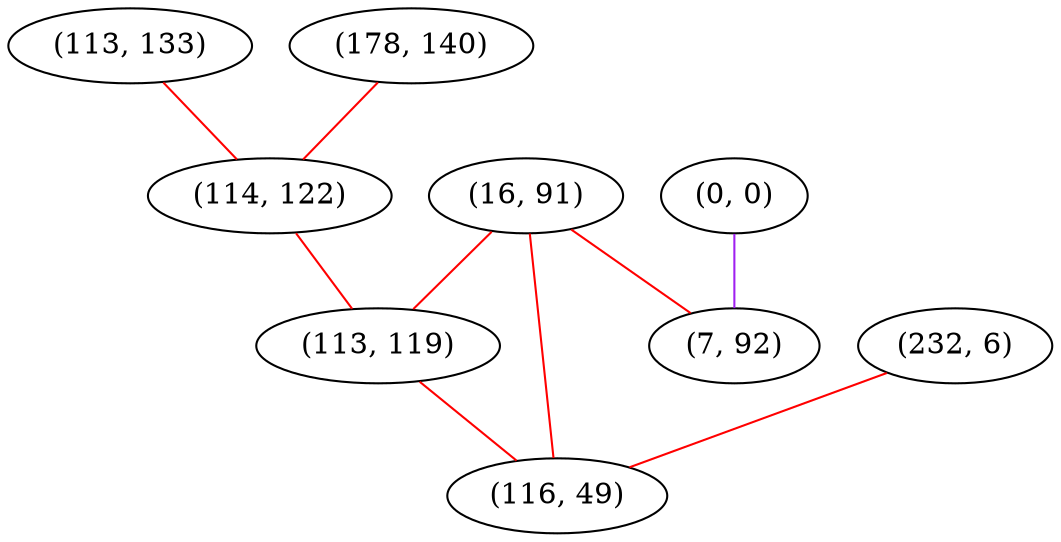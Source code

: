 graph "" {
"(113, 133)";
"(0, 0)";
"(178, 140)";
"(114, 122)";
"(16, 91)";
"(113, 119)";
"(7, 92)";
"(232, 6)";
"(116, 49)";
"(113, 133)" -- "(114, 122)"  [color=red, key=0, weight=1];
"(0, 0)" -- "(7, 92)"  [color=purple, key=0, weight=4];
"(178, 140)" -- "(114, 122)"  [color=red, key=0, weight=1];
"(114, 122)" -- "(113, 119)"  [color=red, key=0, weight=1];
"(16, 91)" -- "(7, 92)"  [color=red, key=0, weight=1];
"(16, 91)" -- "(116, 49)"  [color=red, key=0, weight=1];
"(16, 91)" -- "(113, 119)"  [color=red, key=0, weight=1];
"(113, 119)" -- "(116, 49)"  [color=red, key=0, weight=1];
"(232, 6)" -- "(116, 49)"  [color=red, key=0, weight=1];
}
